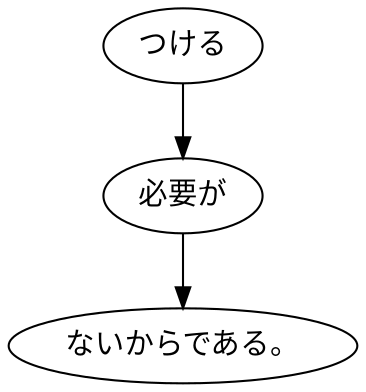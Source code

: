 digraph graph493 {
	node0 [label="つける"];
	node1 [label="必要が"];
	node2 [label="ないからである。"];
	node0 -> node1;
	node1 -> node2;
}
